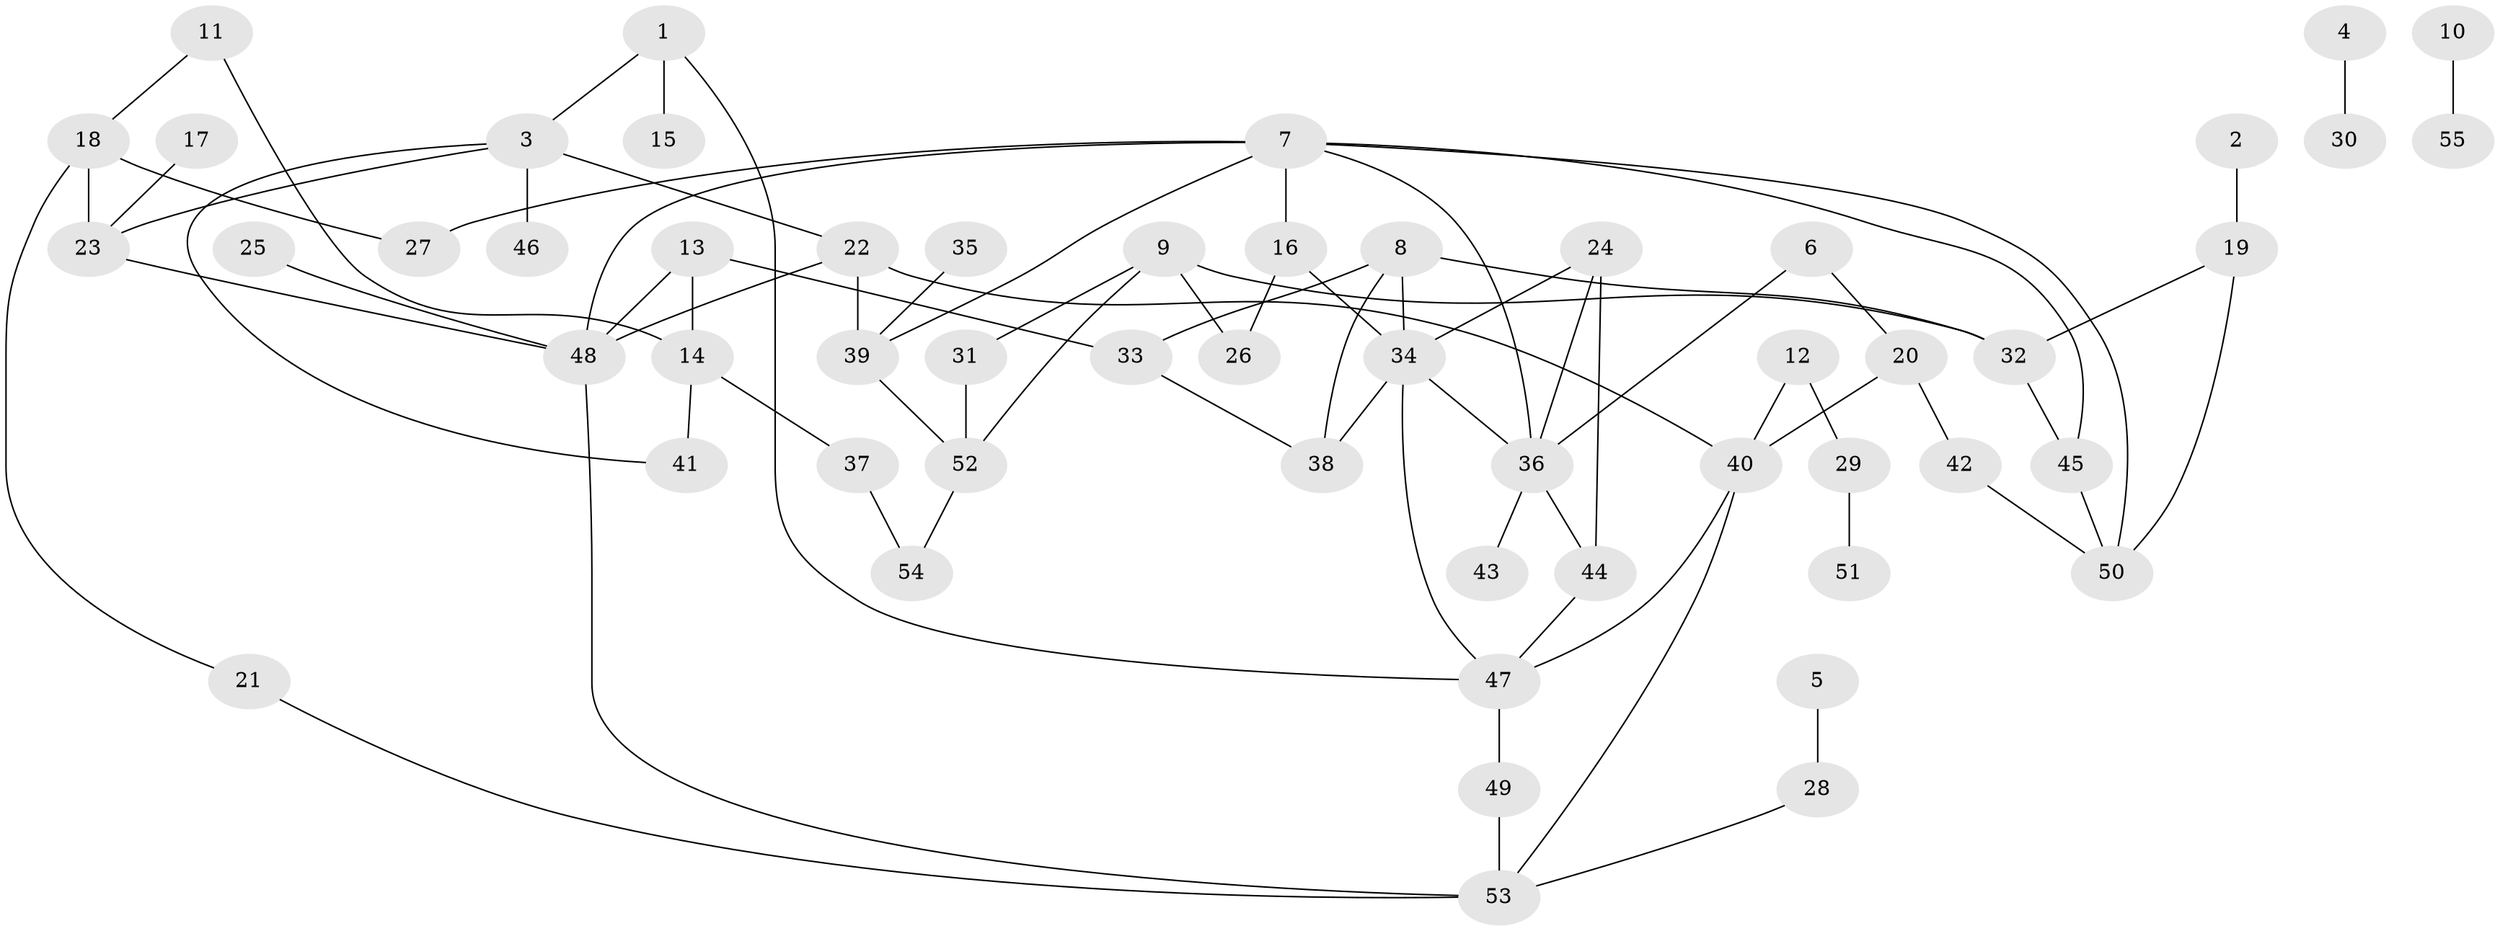 // coarse degree distribution, {3: 0.11538461538461539, 4: 0.19230769230769232, 9: 0.038461538461538464, 5: 0.15384615384615385, 6: 0.038461538461538464, 1: 0.2692307692307692, 2: 0.15384615384615385, 7: 0.038461538461538464}
// Generated by graph-tools (version 1.1) at 2025/48/03/04/25 22:48:18]
// undirected, 55 vertices, 78 edges
graph export_dot {
  node [color=gray90,style=filled];
  1;
  2;
  3;
  4;
  5;
  6;
  7;
  8;
  9;
  10;
  11;
  12;
  13;
  14;
  15;
  16;
  17;
  18;
  19;
  20;
  21;
  22;
  23;
  24;
  25;
  26;
  27;
  28;
  29;
  30;
  31;
  32;
  33;
  34;
  35;
  36;
  37;
  38;
  39;
  40;
  41;
  42;
  43;
  44;
  45;
  46;
  47;
  48;
  49;
  50;
  51;
  52;
  53;
  54;
  55;
  1 -- 3;
  1 -- 15;
  1 -- 47;
  2 -- 19;
  3 -- 22;
  3 -- 23;
  3 -- 41;
  3 -- 46;
  4 -- 30;
  5 -- 28;
  6 -- 20;
  6 -- 36;
  7 -- 16;
  7 -- 27;
  7 -- 36;
  7 -- 39;
  7 -- 45;
  7 -- 48;
  7 -- 50;
  8 -- 32;
  8 -- 33;
  8 -- 34;
  8 -- 38;
  9 -- 26;
  9 -- 31;
  9 -- 32;
  9 -- 52;
  10 -- 55;
  11 -- 14;
  11 -- 18;
  12 -- 29;
  12 -- 40;
  13 -- 14;
  13 -- 33;
  13 -- 48;
  14 -- 37;
  14 -- 41;
  16 -- 26;
  16 -- 34;
  17 -- 23;
  18 -- 21;
  18 -- 23;
  18 -- 27;
  19 -- 32;
  19 -- 50;
  20 -- 40;
  20 -- 42;
  21 -- 53;
  22 -- 39;
  22 -- 40;
  22 -- 48;
  23 -- 48;
  24 -- 34;
  24 -- 36;
  24 -- 44;
  25 -- 48;
  28 -- 53;
  29 -- 51;
  31 -- 52;
  32 -- 45;
  33 -- 38;
  34 -- 36;
  34 -- 38;
  34 -- 47;
  35 -- 39;
  36 -- 43;
  36 -- 44;
  37 -- 54;
  39 -- 52;
  40 -- 47;
  40 -- 53;
  42 -- 50;
  44 -- 47;
  45 -- 50;
  47 -- 49;
  48 -- 53;
  49 -- 53;
  52 -- 54;
}
